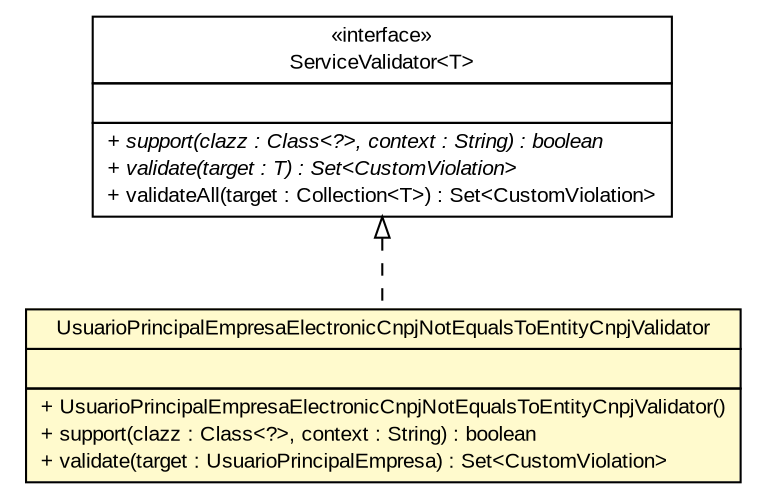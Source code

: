 #!/usr/local/bin/dot
#
# Class diagram 
# Generated by UMLGraph version R5_6 (http://www.umlgraph.org/)
#

digraph G {
	edge [fontname="arial",fontsize=10,labelfontname="arial",labelfontsize=10];
	node [fontname="arial",fontsize=10,shape=plaintext];
	nodesep=0.25;
	ranksep=0.5;
	// br.gov.to.sefaz.business.service.validation.ServiceValidator<T>
	c1103557 [label=<<table title="br.gov.to.sefaz.business.service.validation.ServiceValidator" border="0" cellborder="1" cellspacing="0" cellpadding="2" port="p" href="../../../../../business/service/validation/ServiceValidator.html">
		<tr><td><table border="0" cellspacing="0" cellpadding="1">
<tr><td align="center" balign="center"> &#171;interface&#187; </td></tr>
<tr><td align="center" balign="center"> ServiceValidator&lt;T&gt; </td></tr>
		</table></td></tr>
		<tr><td><table border="0" cellspacing="0" cellpadding="1">
<tr><td align="left" balign="left">  </td></tr>
		</table></td></tr>
		<tr><td><table border="0" cellspacing="0" cellpadding="1">
<tr><td align="left" balign="left"><font face="arial italic" point-size="10.0"> + support(clazz : Class&lt;?&gt;, context : String) : boolean </font></td></tr>
<tr><td align="left" balign="left"><font face="arial italic" point-size="10.0"> + validate(target : T) : Set&lt;CustomViolation&gt; </font></td></tr>
<tr><td align="left" balign="left"> + validateAll(target : Collection&lt;T&gt;) : Set&lt;CustomViolation&gt; </td></tr>
		</table></td></tr>
		</table>>, URL="../../../../../business/service/validation/ServiceValidator.html", fontname="arial", fontcolor="black", fontsize=10.0];
	// br.gov.to.sefaz.seg.business.gestao.service.validator.UsuarioPrincipalEmpresaElectronicCnpjNotEqualsToEntityCnpjValidator
	c1103738 [label=<<table title="br.gov.to.sefaz.seg.business.gestao.service.validator.UsuarioPrincipalEmpresaElectronicCnpjNotEqualsToEntityCnpjValidator" border="0" cellborder="1" cellspacing="0" cellpadding="2" port="p" bgcolor="lemonChiffon" href="./UsuarioPrincipalEmpresaElectronicCnpjNotEqualsToEntityCnpjValidator.html">
		<tr><td><table border="0" cellspacing="0" cellpadding="1">
<tr><td align="center" balign="center"> UsuarioPrincipalEmpresaElectronicCnpjNotEqualsToEntityCnpjValidator </td></tr>
		</table></td></tr>
		<tr><td><table border="0" cellspacing="0" cellpadding="1">
<tr><td align="left" balign="left">  </td></tr>
		</table></td></tr>
		<tr><td><table border="0" cellspacing="0" cellpadding="1">
<tr><td align="left" balign="left"> + UsuarioPrincipalEmpresaElectronicCnpjNotEqualsToEntityCnpjValidator() </td></tr>
<tr><td align="left" balign="left"> + support(clazz : Class&lt;?&gt;, context : String) : boolean </td></tr>
<tr><td align="left" balign="left"> + validate(target : UsuarioPrincipalEmpresa) : Set&lt;CustomViolation&gt; </td></tr>
		</table></td></tr>
		</table>>, URL="./UsuarioPrincipalEmpresaElectronicCnpjNotEqualsToEntityCnpjValidator.html", fontname="arial", fontcolor="black", fontsize=10.0];
	//br.gov.to.sefaz.seg.business.gestao.service.validator.UsuarioPrincipalEmpresaElectronicCnpjNotEqualsToEntityCnpjValidator implements br.gov.to.sefaz.business.service.validation.ServiceValidator<T>
	c1103557:p -> c1103738:p [dir=back,arrowtail=empty,style=dashed];
}

